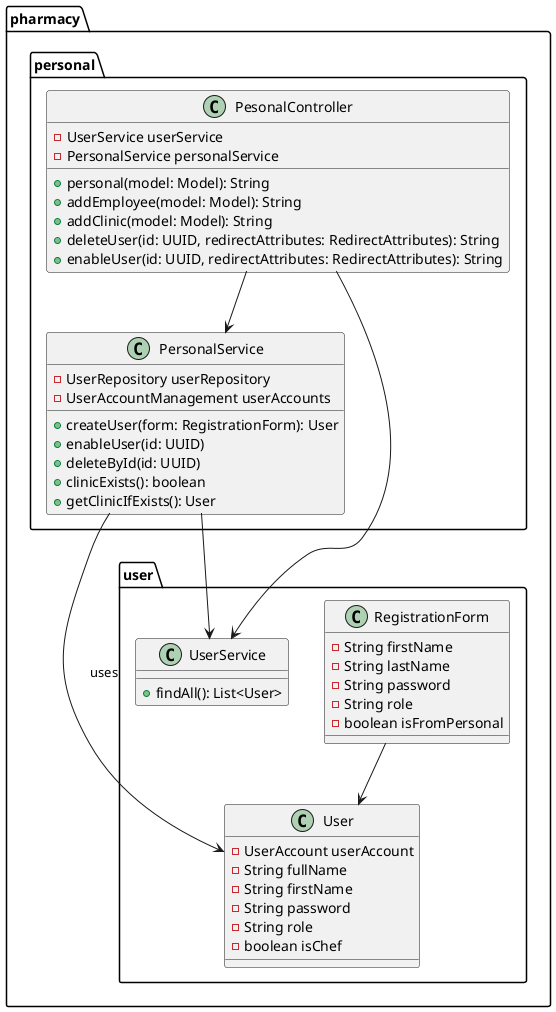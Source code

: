 @startuml

package pharmacy.personal {
  class PersonalService {
      - UserRepository userRepository
    - UserAccountManagement userAccounts
    + createUser(form: RegistrationForm): User
    + enableUser(id: UUID)
    + deleteById(id: UUID)
    + clinicExists(): boolean
    + getClinicIfExists(): User
  }

  class PesonalController {
    - UserService userService
    - PersonalService personalService
    + personal(model: Model): String
       + addEmployee(model: Model): String
    + addClinic(model: Model): String
    + deleteUser(id: UUID, redirectAttributes: RedirectAttributes): String
      + enableUser(id: UUID, redirectAttributes: RedirectAttributes): String
  }
}

package pharmacy.user {
  class RegistrationForm {
    - String firstName
     - String lastName
    - String password
      - String role
    - boolean isFromPersonal
  }

  class User {
    - UserAccount userAccount
     - String fullName
    - String firstName
    - String password
      - String role
     - boolean isChef
  }

  class UserService {
    + findAll(): List<User>
  }
}

PersonalService --> User : uses
PesonalController -->  PersonalService
PesonalController --> UserService
PersonalService -->  UserService
RegistrationForm --> User

@enduml
